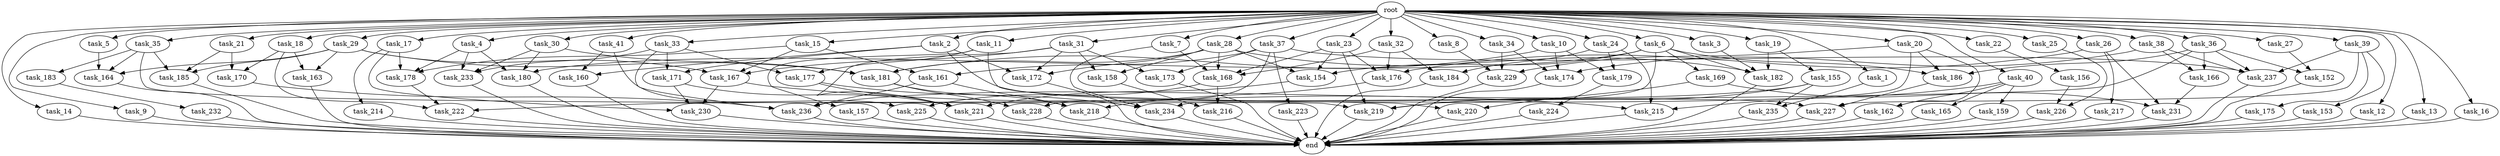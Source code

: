 digraph G {
  root [size="0.000000"];
  task_11 [size="1024.000000"];
  task_234 [size="1391569403904.000000"];
  task_233 [size="463856467968.000000"];
  task_185 [size="1408749273088.000000"];
  task_2 [size="1024.000000"];
  task_182 [size="1116691496960.000000"];
  task_21 [size="1024.000000"];
  task_164 [size="1520418422784.000000"];
  task_23 [size="1024.000000"];
  task_35 [size="1024.000000"];
  task_162 [size="455266533376.000000"];
  task_33 [size="1024.000000"];
  task_176 [size="1589137899520.000000"];
  task_232 [size="137438953472.000000"];
  task_217 [size="34359738368.000000"];
  task_231 [size="1039382085632.000000"];
  task_14 [size="1024.000000"];
  task_157 [size="549755813888.000000"];
  task_178 [size="1288490188800.000000"];
  task_3 [size="1024.000000"];
  task_236 [size="1056561954816.000000"];
  task_221 [size="798863917056.000000"];
  task_152 [size="1717986918400.000000"];
  task_226 [size="833223655424.000000"];
  task_225 [size="455266533376.000000"];
  task_18 [size="1024.000000"];
  task_155 [size="34359738368.000000"];
  task_28 [size="1024.000000"];
  task_230 [size="1864015806464.000000"];
  task_22 [size="1024.000000"];
  task_165 [size="34359738368.000000"];
  task_216 [size="249108103168.000000"];
  task_220 [size="858993459200.000000"];
  task_5 [size="1024.000000"];
  task_156 [size="420906795008.000000"];
  task_30 [size="1024.000000"];
  task_179 [size="171798691840.000000"];
  task_173 [size="584115552256.000000"];
  task_224 [size="214748364800.000000"];
  task_183 [size="549755813888.000000"];
  task_215 [size="764504178688.000000"];
  task_9 [size="1024.000000"];
  task_168 [size="2413771620352.000000"];
  task_27 [size="1024.000000"];
  task_158 [size="343597383680.000000"];
  task_29 [size="1024.000000"];
  task_34 [size="1024.000000"];
  task_166 [size="1073741824000.000000"];
  task_37 [size="1024.000000"];
  task_169 [size="695784701952.000000"];
  task_227 [size="103079215104.000000"];
  task_160 [size="455266533376.000000"];
  task_40 [size="1024.000000"];
  task_186 [size="1975684956160.000000"];
  task_163 [size="764504178688.000000"];
  task_172 [size="377957122048.000000"];
  task_175 [size="34359738368.000000"];
  task_8 [size="1024.000000"];
  task_214 [size="858993459200.000000"];
  task_154 [size="1700807049216.000000"];
  task_15 [size="1024.000000"];
  task_24 [size="1024.000000"];
  task_159 [size="34359738368.000000"];
  task_41 [size="1024.000000"];
  task_167 [size="798863917056.000000"];
  task_31 [size="1024.000000"];
  task_12 [size="1024.000000"];
  task_32 [size="1024.000000"];
  task_222 [size="1623497637888.000000"];
  task_171 [size="249108103168.000000"];
  end [size="0.000000"];
  task_10 [size="1024.000000"];
  task_223 [size="549755813888.000000"];
  task_219 [size="2491081031680.000000"];
  task_1 [size="1024.000000"];
  task_20 [size="1024.000000"];
  task_4 [size="1024.000000"];
  task_13 [size="1024.000000"];
  task_36 [size="1024.000000"];
  task_170 [size="523986010112.000000"];
  task_235 [size="764504178688.000000"];
  task_16 [size="1024.000000"];
  task_181 [size="1030792151040.000000"];
  task_39 [size="1024.000000"];
  task_177 [size="764504178688.000000"];
  task_228 [size="858993459200.000000"];
  task_26 [size="1024.000000"];
  task_180 [size="944892805120.000000"];
  task_25 [size="1024.000000"];
  task_38 [size="1024.000000"];
  task_19 [size="1024.000000"];
  task_229 [size="1314259992576.000000"];
  task_161 [size="764504178688.000000"];
  task_153 [size="34359738368.000000"];
  task_184 [size="893353197568.000000"];
  task_17 [size="1024.000000"];
  task_237 [size="1657857376256.000000"];
  task_6 [size="1024.000000"];
  task_7 [size="1024.000000"];
  task_218 [size="601295421440.000000"];
  task_174 [size="1211180777472.000000"];

  root -> task_11 [size="1.000000"];
  root -> task_28 [size="1.000000"];
  root -> task_10 [size="1.000000"];
  root -> task_20 [size="1.000000"];
  root -> task_2 [size="1.000000"];
  root -> task_4 [size="1.000000"];
  root -> task_13 [size="1.000000"];
  root -> task_39 [size="1.000000"];
  root -> task_21 [size="1.000000"];
  root -> task_40 [size="1.000000"];
  root -> task_16 [size="1.000000"];
  root -> task_22 [size="1.000000"];
  root -> task_15 [size="1.000000"];
  root -> task_36 [size="1.000000"];
  root -> task_33 [size="1.000000"];
  root -> task_1 [size="1.000000"];
  root -> task_5 [size="1.000000"];
  root -> task_14 [size="1.000000"];
  root -> task_18 [size="1.000000"];
  root -> task_26 [size="1.000000"];
  root -> task_6 [size="1.000000"];
  root -> task_25 [size="1.000000"];
  root -> task_24 [size="1.000000"];
  root -> task_9 [size="1.000000"];
  root -> task_23 [size="1.000000"];
  root -> task_3 [size="1.000000"];
  root -> task_19 [size="1.000000"];
  root -> task_27 [size="1.000000"];
  root -> task_35 [size="1.000000"];
  root -> task_41 [size="1.000000"];
  root -> task_38 [size="1.000000"];
  root -> task_17 [size="1.000000"];
  root -> task_31 [size="1.000000"];
  root -> task_12 [size="1.000000"];
  root -> task_32 [size="1.000000"];
  root -> task_34 [size="1.000000"];
  root -> task_37 [size="1.000000"];
  root -> task_30 [size="1.000000"];
  root -> task_8 [size="1.000000"];
  root -> task_7 [size="1.000000"];
  root -> task_29 [size="1.000000"];
  task_11 -> task_157 [size="536870912.000000"];
  task_11 -> task_220 [size="536870912.000000"];
  task_11 -> task_177 [size="536870912.000000"];
  task_234 -> end [size="1.000000"];
  task_233 -> end [size="1.000000"];
  task_185 -> end [size="1.000000"];
  task_2 -> task_172 [size="33554432.000000"];
  task_2 -> task_227 [size="33554432.000000"];
  task_2 -> task_171 [size="33554432.000000"];
  task_2 -> task_160 [size="33554432.000000"];
  task_182 -> end [size="1.000000"];
  task_21 -> task_185 [size="301989888.000000"];
  task_21 -> task_170 [size="301989888.000000"];
  task_164 -> end [size="1.000000"];
  task_23 -> task_154 [size="679477248.000000"];
  task_23 -> task_168 [size="679477248.000000"];
  task_23 -> task_219 [size="679477248.000000"];
  task_23 -> task_176 [size="679477248.000000"];
  task_35 -> task_164 [size="536870912.000000"];
  task_35 -> task_219 [size="536870912.000000"];
  task_35 -> task_183 [size="536870912.000000"];
  task_35 -> task_185 [size="536870912.000000"];
  task_162 -> end [size="1.000000"];
  task_33 -> task_171 [size="209715200.000000"];
  task_33 -> task_233 [size="209715200.000000"];
  task_33 -> task_177 [size="209715200.000000"];
  task_33 -> task_236 [size="209715200.000000"];
  task_176 -> task_218 [size="209715200.000000"];
  task_232 -> end [size="1.000000"];
  task_217 -> end [size="1.000000"];
  task_231 -> end [size="1.000000"];
  task_14 -> end [size="1.000000"];
  task_157 -> end [size="1.000000"];
  task_178 -> task_222 [size="536870912.000000"];
  task_3 -> task_182 [size="75497472.000000"];
  task_236 -> end [size="1.000000"];
  task_221 -> end [size="1.000000"];
  task_152 -> end [size="1.000000"];
  task_226 -> end [size="1.000000"];
  task_225 -> end [size="1.000000"];
  task_18 -> task_163 [size="209715200.000000"];
  task_18 -> task_222 [size="209715200.000000"];
  task_18 -> task_170 [size="209715200.000000"];
  task_155 -> task_235 [size="536870912.000000"];
  task_155 -> task_219 [size="536870912.000000"];
  task_155 -> task_236 [size="536870912.000000"];
  task_28 -> task_154 [size="301989888.000000"];
  task_28 -> task_181 [size="301989888.000000"];
  task_28 -> task_158 [size="301989888.000000"];
  task_28 -> task_172 [size="301989888.000000"];
  task_28 -> task_168 [size="301989888.000000"];
  task_28 -> task_182 [size="301989888.000000"];
  task_230 -> end [size="1.000000"];
  task_22 -> task_156 [size="411041792.000000"];
  task_165 -> end [size="1.000000"];
  task_216 -> end [size="1.000000"];
  task_220 -> end [size="1.000000"];
  task_5 -> task_164 [size="411041792.000000"];
  task_156 -> task_226 [size="134217728.000000"];
  task_30 -> task_180 [size="33554432.000000"];
  task_30 -> task_233 [size="33554432.000000"];
  task_30 -> task_181 [size="33554432.000000"];
  task_179 -> task_224 [size="209715200.000000"];
  task_173 -> end [size="1.000000"];
  task_224 -> end [size="1.000000"];
  task_183 -> task_232 [size="134217728.000000"];
  task_215 -> end [size="1.000000"];
  task_9 -> end [size="1.000000"];
  task_168 -> task_225 [size="33554432.000000"];
  task_168 -> task_216 [size="33554432.000000"];
  task_27 -> task_152 [size="838860800.000000"];
  task_158 -> task_216 [size="209715200.000000"];
  task_29 -> task_164 [size="536870912.000000"];
  task_29 -> task_181 [size="536870912.000000"];
  task_29 -> task_163 [size="536870912.000000"];
  task_29 -> task_185 [size="536870912.000000"];
  task_29 -> task_167 [size="536870912.000000"];
  task_34 -> task_229 [size="838860800.000000"];
  task_34 -> task_174 [size="838860800.000000"];
  task_166 -> task_231 [size="679477248.000000"];
  task_37 -> task_228 [size="536870912.000000"];
  task_37 -> task_173 [size="536870912.000000"];
  task_37 -> task_161 [size="536870912.000000"];
  task_37 -> task_223 [size="536870912.000000"];
  task_37 -> task_237 [size="536870912.000000"];
  task_169 -> task_220 [size="301989888.000000"];
  task_169 -> task_231 [size="301989888.000000"];
  task_227 -> end [size="1.000000"];
  task_160 -> end [size="1.000000"];
  task_40 -> task_162 [size="33554432.000000"];
  task_40 -> task_159 [size="33554432.000000"];
  task_40 -> task_165 [size="33554432.000000"];
  task_40 -> task_215 [size="33554432.000000"];
  task_186 -> task_227 [size="33554432.000000"];
  task_163 -> end [size="1.000000"];
  task_172 -> end [size="1.000000"];
  task_175 -> end [size="1.000000"];
  task_8 -> task_229 [size="33554432.000000"];
  task_214 -> end [size="1.000000"];
  task_154 -> task_221 [size="33554432.000000"];
  task_15 -> task_161 [size="209715200.000000"];
  task_15 -> task_167 [size="209715200.000000"];
  task_15 -> task_178 [size="209715200.000000"];
  task_24 -> task_179 [size="33554432.000000"];
  task_24 -> task_215 [size="33554432.000000"];
  task_24 -> task_184 [size="33554432.000000"];
  task_159 -> end [size="1.000000"];
  task_41 -> task_160 [size="411041792.000000"];
  task_41 -> task_225 [size="411041792.000000"];
  task_167 -> task_215 [size="679477248.000000"];
  task_167 -> task_230 [size="679477248.000000"];
  task_31 -> task_172 [size="33554432.000000"];
  task_31 -> task_158 [size="33554432.000000"];
  task_31 -> task_221 [size="33554432.000000"];
  task_31 -> task_167 [size="33554432.000000"];
  task_31 -> task_173 [size="33554432.000000"];
  task_12 -> end [size="1.000000"];
  task_32 -> task_168 [size="838860800.000000"];
  task_32 -> task_176 [size="838860800.000000"];
  task_32 -> task_184 [size="838860800.000000"];
  task_222 -> end [size="1.000000"];
  task_171 -> task_221 [size="301989888.000000"];
  task_171 -> task_230 [size="301989888.000000"];
  task_10 -> task_179 [size="134217728.000000"];
  task_10 -> task_181 [size="134217728.000000"];
  task_10 -> task_174 [size="134217728.000000"];
  task_223 -> end [size="1.000000"];
  task_219 -> end [size="1.000000"];
  task_1 -> task_235 [size="209715200.000000"];
  task_20 -> task_186 [size="411041792.000000"];
  task_20 -> task_229 [size="411041792.000000"];
  task_20 -> task_234 [size="411041792.000000"];
  task_20 -> task_162 [size="411041792.000000"];
  task_4 -> task_180 [size="209715200.000000"];
  task_4 -> task_233 [size="209715200.000000"];
  task_4 -> task_178 [size="209715200.000000"];
  task_13 -> end [size="1.000000"];
  task_36 -> task_186 [size="838860800.000000"];
  task_36 -> task_152 [size="838860800.000000"];
  task_36 -> task_222 [size="838860800.000000"];
  task_36 -> task_237 [size="838860800.000000"];
  task_36 -> task_166 [size="838860800.000000"];
  task_170 -> task_236 [size="209715200.000000"];
  task_235 -> end [size="1.000000"];
  task_16 -> end [size="1.000000"];
  task_181 -> task_228 [size="301989888.000000"];
  task_181 -> task_218 [size="301989888.000000"];
  task_39 -> task_227 [size="33554432.000000"];
  task_39 -> task_175 [size="33554432.000000"];
  task_39 -> task_153 [size="33554432.000000"];
  task_39 -> task_237 [size="33554432.000000"];
  task_177 -> task_221 [size="411041792.000000"];
  task_177 -> task_234 [size="411041792.000000"];
  task_228 -> end [size="1.000000"];
  task_26 -> task_176 [size="33554432.000000"];
  task_26 -> task_217 [size="33554432.000000"];
  task_26 -> task_231 [size="33554432.000000"];
  task_180 -> end [size="1.000000"];
  task_25 -> task_226 [size="679477248.000000"];
  task_38 -> task_174 [size="209715200.000000"];
  task_38 -> task_237 [size="209715200.000000"];
  task_38 -> task_166 [size="209715200.000000"];
  task_19 -> task_155 [size="33554432.000000"];
  task_19 -> task_182 [size="33554432.000000"];
  task_229 -> end [size="1.000000"];
  task_161 -> task_218 [size="75497472.000000"];
  task_161 -> task_236 [size="75497472.000000"];
  task_153 -> end [size="1.000000"];
  task_184 -> end [size="1.000000"];
  task_17 -> task_214 [size="838860800.000000"];
  task_17 -> task_230 [size="838860800.000000"];
  task_17 -> task_178 [size="838860800.000000"];
  task_237 -> end [size="1.000000"];
  task_6 -> task_186 [size="679477248.000000"];
  task_6 -> task_154 [size="679477248.000000"];
  task_6 -> task_180 [size="679477248.000000"];
  task_6 -> task_219 [size="679477248.000000"];
  task_6 -> task_182 [size="679477248.000000"];
  task_6 -> task_169 [size="679477248.000000"];
  task_7 -> task_168 [size="536870912.000000"];
  task_7 -> task_234 [size="536870912.000000"];
  task_218 -> end [size="1.000000"];
  task_174 -> end [size="1.000000"];
}
